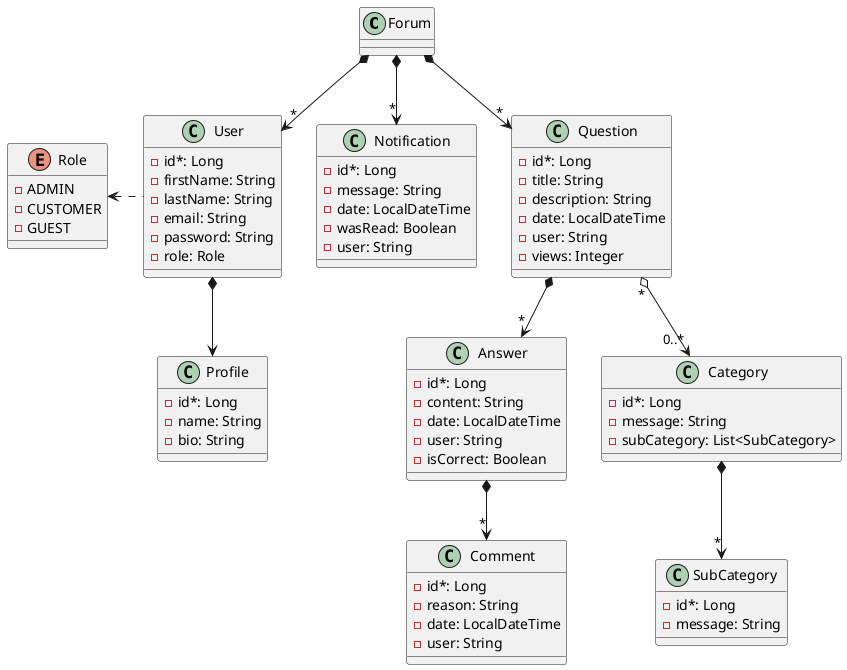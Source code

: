 @startuml

Forum *-down-> "*" User
Forum *-down-> "*" Notification
Forum *-down-> "*" Question
User *-down-> Profile
User .-left-> Role
Question *-down-> "*" Answer
Question "*" o-down-> "0..*" Category
Category *-down-> "*" SubCategory
Answer *-down-> "*" Comment


class User {
- id*: Long
- firstName: String
- lastName: String
- email: String
- password: String
- role: Role
}

enum Role {
- ADMIN
- CUSTOMER
- GUEST
}

class Profile {
- id*: Long
- name: String
- bio: String
}

class Question {
- id*: Long
- title: String
- description: String
- date: LocalDateTime
- user: String
- views: Integer
}

class Answer {
- id*: Long
- content: String
- date: LocalDateTime
- user: String
- isCorrect: Boolean
}

class Comment {
- id*: Long
- reason: String
- date: LocalDateTime
- user: String
}

class Category {
- id*: Long
- message: String
- subCategory: List<SubCategory>
}

class SubCategory {
- id*: Long
- message: String
}

class Notification {
- id*: Long
- message: String
- date: LocalDateTime
- wasRead: Boolean
- user: String
}

@enduml
